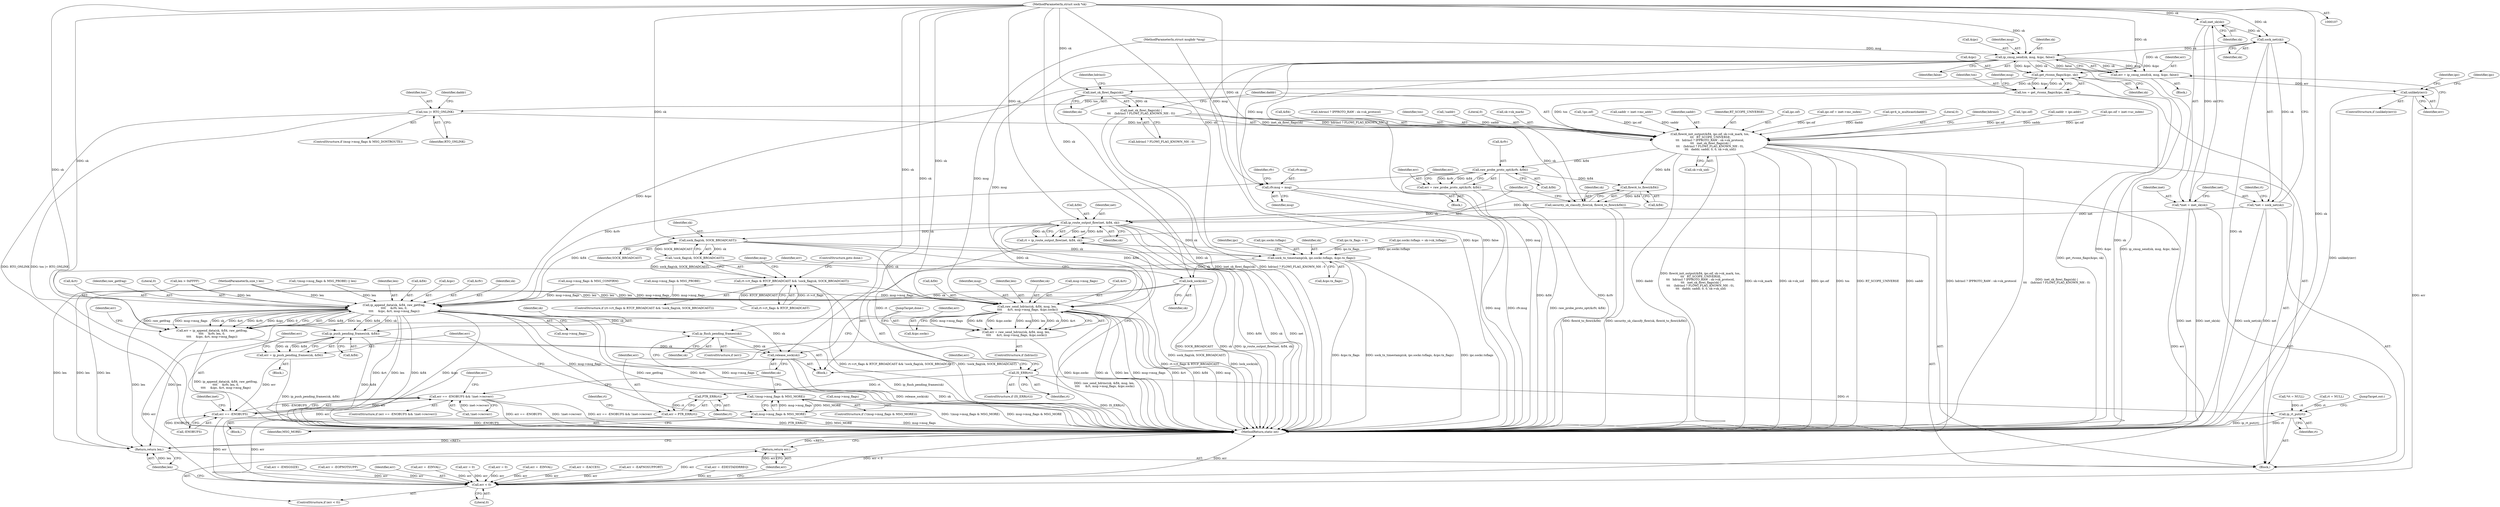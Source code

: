 digraph "0_linux_8f659a03a0ba9289b9aeb9b4470e6fb263d6f483@pointer" {
"1000115" [label="(Call,inet_sk(sk))"];
"1000108" [label="(MethodParameterIn,struct sock *sk)"];
"1000113" [label="(Call,*inet = inet_sk(sk))"];
"1000120" [label="(Call,sock_net(sk))"];
"1000118" [label="(Call,*net = sock_net(sk))"];
"1000499" [label="(Call,ip_route_output_flow(net, &fl4, sk))"];
"1000497" [label="(Call,rt = ip_route_output_flow(net, &fl4, sk))"];
"1000505" [label="(Call,IS_ERR(rt))"];
"1000510" [label="(Call,PTR_ERR(rt))"];
"1000508" [label="(Call,err = PTR_ERR(rt))"];
"1000649" [label="(Call,err < 0)"];
"1000652" [label="(Return,return err;)"];
"1000645" [label="(Call,ip_rt_put(rt))"];
"1000528" [label="(Call,sock_flag(sk, SOCK_BROADCAST))"];
"1000527" [label="(Call,!sock_flag(sk, SOCK_BROADCAST))"];
"1000521" [label="(Call,rt->rt_flags & RTCF_BROADCAST && !sock_flag(sk, SOCK_BROADCAST))"];
"1000544" [label="(Call,raw_send_hdrinc(sk, &fl4, msg, len,\n \t\t\t\t      &rt, msg->msg_flags, &ipc.sockc))"];
"1000542" [label="(Call,err = raw_send_hdrinc(sk, &fl4, msg, len,\n \t\t\t\t      &rt, msg->msg_flags, &ipc.sockc))"];
"1000654" [label="(Return,return len;)"];
"1000561" [label="(Call,sock_tx_timestamp(sk, ipc.sockc.tsflags, &ipc.tx_flags))"];
"1000584" [label="(Call,lock_sock(sk))"];
"1000588" [label="(Call,ip_append_data(sk, &fl4, raw_getfrag,\n\t\t\t\t     &rfv, len, 0,\n\t\t\t\t     &ipc, &rt, msg->msg_flags))"];
"1000586" [label="(Call,err = ip_append_data(sk, &fl4, raw_getfrag,\n\t\t\t\t     &rfv, len, 0,\n\t\t\t\t     &ipc, &rt, msg->msg_flags))"];
"1000606" [label="(Call,ip_flush_pending_frames(sk))"];
"1000636" [label="(Call,release_sock(sk))"];
"1000611" [label="(Call,msg->msg_flags & MSG_MORE)"];
"1000610" [label="(Call,!(msg->msg_flags & MSG_MORE))"];
"1000619" [label="(Call,ip_push_pending_frames(sk, &fl4))"];
"1000617" [label="(Call,err = ip_push_pending_frames(sk, &fl4))"];
"1000625" [label="(Call,err == -ENOBUFS)"];
"1000624" [label="(Call,err == -ENOBUFS && !inet->recverr)"];
"1000280" [label="(Call,ip_cmsg_send(sk, msg, &ipc, false))"];
"1000278" [label="(Call,err = ip_cmsg_send(sk, msg, &ipc, false))"];
"1000287" [label="(Call,unlikely(err))"];
"1000387" [label="(Call,get_rtconn_flags(&ipc, sk))"];
"1000385" [label="(Call,tos = get_rtconn_flags(&ipc, sk))"];
"1000397" [label="(Call,tos |= RTO_ONLINK)"];
"1000437" [label="(Call,flowi4_init_output(&fl4, ipc.oif, sk->sk_mark, tos,\n \t\t\t   RT_SCOPE_UNIVERSE,\n\t\t\t   hdrincl ? IPPROTO_RAW : sk->sk_protocol,\n \t\t\t   inet_sk_flowi_flags(sk) |\n\t\t\t    (hdrincl ? FLOWI_FLAG_KNOWN_NH : 0),\n \t\t\t   daddr, saddr, 0, 0, sk->sk_uid))"];
"1000484" [label="(Call,raw_probe_proto_opt(&rfv, &fl4))"];
"1000482" [label="(Call,err = raw_probe_proto_opt(&rfv, &fl4))"];
"1000494" [label="(Call,flowi4_to_flowi(&fl4))"];
"1000492" [label="(Call,security_sk_classify_flow(sk, flowi4_to_flowi(&fl4)))"];
"1000455" [label="(Call,inet_sk_flowi_flags(sk))"];
"1000454" [label="(Call,inet_sk_flowi_flags(sk) |\n\t\t\t    (hdrincl ? FLOWI_FLAG_KNOWN_NH : 0))"];
"1000472" [label="(Call,rfv.msg = msg)"];
"1000561" [label="(Call,sock_tx_timestamp(sk, ipc.sockc.tsflags, &ipc.tx_flags))"];
"1000108" [label="(MethodParameterIn,struct sock *sk)"];
"1000494" [label="(Call,flowi4_to_flowi(&fl4))"];
"1000482" [label="(Call,err = raw_probe_proto_opt(&rfv, &fl4))"];
"1000109" [label="(MethodParameterIn,struct msghdr *msg)"];
"1000391" [label="(ControlStructure,if (msg->msg_flags & MSG_DONTROUTE))"];
"1000401" [label="(Call,ipv4_is_multicast(daddr))"];
"1000509" [label="(Identifier,err)"];
"1000464" [label="(Literal,0)"];
"1000114" [label="(Identifier,inet)"];
"1000288" [label="(Identifier,err)"];
"1000533" [label="(Call,msg->msg_flags & MSG_CONFIRM)"];
"1000120" [label="(Call,sock_net(sk))"];
"1000595" [label="(Identifier,len)"];
"1000286" [label="(ControlStructure,if (unlikely(err)))"];
"1000402" [label="(Identifier,daddr)"];
"1000590" [label="(Call,&fl4)"];
"1000506" [label="(Identifier,rt)"];
"1000686" [label="(MethodReturn,static int)"];
"1000500" [label="(Identifier,net)"];
"1000528" [label="(Call,sock_flag(sk, SOCK_BROADCAST))"];
"1000555" [label="(Call,&ipc.sockc)"];
"1000487" [label="(Call,&fl4)"];
"1000495" [label="(Call,&fl4)"];
"1000568" [label="(Call,&ipc.tx_flags)"];
"1000675" [label="(Call,msg->msg_flags & MSG_PROBE)"];
"1000485" [label="(Call,&rfv)"];
"1000492" [label="(Call,security_sk_classify_flow(sk, flowi4_to_flowi(&fl4)))"];
"1000505" [label="(Call,IS_ERR(rt))"];
"1000470" [label="(Identifier,hdrincl)"];
"1000586" [label="(Call,err = ip_append_data(sk, &fl4, raw_getfrag,\n\t\t\t\t     &rfv, len, 0,\n\t\t\t\t     &ipc, &rt, msg->msg_flags))"];
"1000601" [label="(Call,msg->msg_flags)"];
"1000139" [label="(Call,err = -EMSGSIZE)"];
"1000517" [label="(Identifier,err)"];
"1000153" [label="(Call,err = -EOPNOTSUPP)"];
"1000615" [label="(Identifier,MSG_MORE)"];
"1000285" [label="(Identifier,false)"];
"1000116" [label="(Identifier,sk)"];
"1000542" [label="(Call,err = raw_send_hdrinc(sk, &fl4, msg, len,\n \t\t\t\t      &rt, msg->msg_flags, &ipc.sockc))"];
"1000625" [label="(Call,err == -ENOBUFS)"];
"1000479" [label="(Identifier,rfv)"];
"1000277" [label="(Block,)"];
"1000437" [label="(Call,flowi4_init_output(&fl4, ipc.oif, sk->sk_mark, tos,\n \t\t\t   RT_SCOPE_UNIVERSE,\n\t\t\t   hdrincl ? IPPROTO_RAW : sk->sk_protocol,\n \t\t\t   inet_sk_flowi_flags(sk) |\n\t\t\t    (hdrincl ? FLOWI_FLAG_KNOWN_NH : 0),\n \t\t\t   daddr, saddr, 0, 0, sk->sk_uid))"];
"1000605" [label="(Identifier,err)"];
"1000504" [label="(ControlStructure,if (IS_ERR(rt)))"];
"1000650" [label="(Identifier,err)"];
"1000125" [label="(Identifier,rt)"];
"1000530" [label="(Identifier,SOCK_BROADCAST)"];
"1000645" [label="(Call,ip_rt_put(rt))"];
"1000455" [label="(Call,inet_sk_flowi_flags(sk))"];
"1000513" [label="(Identifier,rt)"];
"1000611" [label="(Call,msg->msg_flags & MSG_MORE)"];
"1000620" [label="(Identifier,sk)"];
"1000454" [label="(Call,inet_sk_flowi_flags(sk) |\n\t\t\t    (hdrincl ? FLOWI_FLAG_KNOWN_NH : 0))"];
"1000405" [label="(Call,!ipc.oif)"];
"1000461" [label="(Identifier,daddr)"];
"1000302" [label="(Call,saddr = ipc.addr)"];
"1000634" [label="(Identifier,err)"];
"1000587" [label="(Identifier,err)"];
"1000498" [label="(Identifier,rt)"];
"1000356" [label="(Call,err = -EINVAL)"];
"1000297" [label="(Identifier,ipc)"];
"1000144" [label="(Call,len > 0xFFFF)"];
"1000597" [label="(Call,&ipc)"];
"1000118" [label="(Call,*net = sock_net(sk))"];
"1000531" [label="(ControlStructure,goto done;)"];
"1000637" [label="(Identifier,sk)"];
"1000623" [label="(ControlStructure,if (err == -ENOBUFS && !inet->recverr))"];
"1000483" [label="(Identifier,err)"];
"1000575" [label="(Identifier,ipc)"];
"1000636" [label="(Call,release_sock(sk))"];
"1000550" [label="(Call,&rt)"];
"1000546" [label="(Call,&fl4)"];
"1000493" [label="(Identifier,sk)"];
"1000607" [label="(Identifier,sk)"];
"1000499" [label="(Call,ip_route_output_flow(net, &fl4, sk))"];
"1000618" [label="(Identifier,err)"];
"1000633" [label="(Call,err = 0)"];
"1000535" [label="(Identifier,msg)"];
"1000280" [label="(Call,ip_cmsg_send(sk, msg, &ipc, false))"];
"1000617" [label="(Call,err = ip_push_pending_frames(sk, &fl4))"];
"1000682" [label="(Call,err = 0)"];
"1000593" [label="(Call,&rfv)"];
"1000169" [label="(Call,err = -EINVAL)"];
"1000589" [label="(Identifier,sk)"];
"1000521" [label="(Call,rt->rt_flags & RTCF_BROADCAST && !sock_flag(sk, SOCK_BROADCAST))"];
"1000386" [label="(Identifier,tos)"];
"1000430" [label="(Call,ipc.oif = inet->uc_index)"];
"1000438" [label="(Call,&fl4)"];
"1000448" [label="(Call,hdrincl ? IPPROTO_RAW : sk->sk_protocol)"];
"1000446" [label="(Identifier,tos)"];
"1000292" [label="(Identifier,ipc)"];
"1000417" [label="(Call,!saddr)"];
"1000497" [label="(Call,rt = ip_route_output_flow(net, &fl4, sk))"];
"1000385" [label="(Call,tos = get_rtconn_flags(&ipc, sk))"];
"1000529" [label="(Identifier,sk)"];
"1000463" [label="(Literal,0)"];
"1000507" [label="(Block,)"];
"1000443" [label="(Call,sk->sk_mark)"];
"1000279" [label="(Identifier,err)"];
"1000115" [label="(Call,inet_sk(sk))"];
"1000110" [label="(MethodParameterIn,size_t len)"];
"1000616" [label="(Block,)"];
"1000631" [label="(Identifier,inet)"];
"1000599" [label="(Call,&rt)"];
"1000585" [label="(Identifier,sk)"];
"1000426" [label="(Call,!ipc.oif)"];
"1000588" [label="(Call,ip_append_data(sk, &fl4, raw_getfrag,\n\t\t\t\t     &rfv, len, 0,\n\t\t\t\t     &ipc, &rt, msg->msg_flags))"];
"1000113" [label="(Call,*inet = inet_sk(sk))"];
"1000511" [label="(Identifier,rt)"];
"1000520" [label="(ControlStructure,if (rt->rt_flags & RTCF_BROADCAST && !sock_flag(sk, SOCK_BROADCAST)))"];
"1000629" [label="(Call,!inet->recverr)"];
"1000387" [label="(Call,get_rtconn_flags(&ipc, sk))"];
"1000516" [label="(Call,err = -EACCES)"];
"1000548" [label="(Identifier,msg)"];
"1000419" [label="(Call,saddr = inet->mc_addr)"];
"1000457" [label="(Call,hdrincl ? FLOWI_FLAG_KNOWN_NH : 0)"];
"1000627" [label="(Call,-ENOBUFS)"];
"1000510" [label="(Call,PTR_ERR(rt))"];
"1000626" [label="(Identifier,err)"];
"1000195" [label="(Call,err = -EAFNOSUPPORT)"];
"1000673" [label="(Call,!(msg->msg_flags & MSG_PROBE) || len)"];
"1000501" [label="(Call,&fl4)"];
"1000609" [label="(ControlStructure,if (!(msg->msg_flags & MSG_MORE)))"];
"1000646" [label="(Identifier,rt)"];
"1000584" [label="(Call,lock_sock(sk))"];
"1000397" [label="(Call,tos |= RTO_ONLINK)"];
"1000462" [label="(Identifier,saddr)"];
"1000624" [label="(Call,err == -ENOBUFS && !inet->recverr)"];
"1000549" [label="(Identifier,len)"];
"1000399" [label="(Identifier,RTO_ONLINK)"];
"1000619" [label="(Call,ip_push_pending_frames(sk, &fl4))"];
"1000503" [label="(Identifier,sk)"];
"1000456" [label="(Identifier,sk)"];
"1000648" [label="(ControlStructure,if (err < 0))"];
"1000471" [label="(Block,)"];
"1000111" [label="(Block,)"];
"1000283" [label="(Call,&ipc)"];
"1000638" [label="(JumpTarget,done:)"];
"1000563" [label="(Call,ipc.sockc.tsflags)"];
"1000476" [label="(Identifier,msg)"];
"1000394" [label="(Identifier,msg)"];
"1000652" [label="(Return,return err;)"];
"1000655" [label="(Identifier,len)"];
"1000465" [label="(Call,sk->sk_uid)"];
"1000654" [label="(Return,return len;)"];
"1000278" [label="(Call,err = ip_cmsg_send(sk, msg, &ipc, false))"];
"1000545" [label="(Identifier,sk)"];
"1000604" [label="(ControlStructure,if (err))"];
"1000447" [label="(Identifier,RT_SCOPE_UNIVERSE)"];
"1000560" [label="(Block,)"];
"1000649" [label="(Call,err < 0)"];
"1000119" [label="(Identifier,net)"];
"1000647" [label="(JumpTarget,out:)"];
"1000213" [label="(Call,err = -EDESTADDRREQ)"];
"1000124" [label="(Call,*rt = NULL)"];
"1000651" [label="(Literal,0)"];
"1000512" [label="(Call,rt = NULL)"];
"1000440" [label="(Call,ipc.oif)"];
"1000527" [label="(Call,!sock_flag(sk, SOCK_BROADCAST))"];
"1000522" [label="(Call,rt->rt_flags & RTCF_BROADCAST)"];
"1000552" [label="(Call,msg->msg_flags)"];
"1000388" [label="(Call,&ipc)"];
"1000398" [label="(Identifier,tos)"];
"1000621" [label="(Call,&fl4)"];
"1000281" [label="(Identifier,sk)"];
"1000390" [label="(Identifier,sk)"];
"1000540" [label="(ControlStructure,if (hdrincl))"];
"1000562" [label="(Identifier,sk)"];
"1000610" [label="(Call,!(msg->msg_flags & MSG_MORE))"];
"1000282" [label="(Identifier,msg)"];
"1000287" [label="(Call,unlikely(err))"];
"1000544" [label="(Call,raw_send_hdrinc(sk, &fl4, msg, len,\n \t\t\t\t      &rt, msg->msg_flags, &ipc.sockc))"];
"1000606" [label="(Call,ip_flush_pending_frames(sk))"];
"1000592" [label="(Identifier,raw_getfrag)"];
"1000596" [label="(Literal,0)"];
"1000472" [label="(Call,rfv.msg = msg)"];
"1000458" [label="(Identifier,hdrincl)"];
"1000543" [label="(Identifier,err)"];
"1000612" [label="(Call,msg->msg_flags)"];
"1000508" [label="(Call,err = PTR_ERR(rt))"];
"1000250" [label="(Call,ipc.tx_flags = 0)"];
"1000484" [label="(Call,raw_probe_proto_opt(&rfv, &fl4))"];
"1000473" [label="(Call,rfv.msg)"];
"1000653" [label="(Identifier,err)"];
"1000409" [label="(Call,ipc.oif = inet->mc_index)"];
"1000229" [label="(Call,ipc.sockc.tsflags = sk->sk_tsflags)"];
"1000490" [label="(Identifier,err)"];
"1000121" [label="(Identifier,sk)"];
"1000115" -> "1000113"  [label="AST: "];
"1000115" -> "1000116"  [label="CFG: "];
"1000116" -> "1000115"  [label="AST: "];
"1000113" -> "1000115"  [label="CFG: "];
"1000115" -> "1000113"  [label="DDG: sk"];
"1000108" -> "1000115"  [label="DDG: sk"];
"1000115" -> "1000120"  [label="DDG: sk"];
"1000108" -> "1000107"  [label="AST: "];
"1000108" -> "1000686"  [label="DDG: sk"];
"1000108" -> "1000120"  [label="DDG: sk"];
"1000108" -> "1000280"  [label="DDG: sk"];
"1000108" -> "1000387"  [label="DDG: sk"];
"1000108" -> "1000455"  [label="DDG: sk"];
"1000108" -> "1000492"  [label="DDG: sk"];
"1000108" -> "1000499"  [label="DDG: sk"];
"1000108" -> "1000528"  [label="DDG: sk"];
"1000108" -> "1000544"  [label="DDG: sk"];
"1000108" -> "1000561"  [label="DDG: sk"];
"1000108" -> "1000584"  [label="DDG: sk"];
"1000108" -> "1000588"  [label="DDG: sk"];
"1000108" -> "1000606"  [label="DDG: sk"];
"1000108" -> "1000619"  [label="DDG: sk"];
"1000108" -> "1000636"  [label="DDG: sk"];
"1000113" -> "1000111"  [label="AST: "];
"1000114" -> "1000113"  [label="AST: "];
"1000119" -> "1000113"  [label="CFG: "];
"1000113" -> "1000686"  [label="DDG: inet"];
"1000113" -> "1000686"  [label="DDG: inet_sk(sk)"];
"1000120" -> "1000118"  [label="AST: "];
"1000120" -> "1000121"  [label="CFG: "];
"1000121" -> "1000120"  [label="AST: "];
"1000118" -> "1000120"  [label="CFG: "];
"1000120" -> "1000686"  [label="DDG: sk"];
"1000120" -> "1000118"  [label="DDG: sk"];
"1000120" -> "1000280"  [label="DDG: sk"];
"1000120" -> "1000387"  [label="DDG: sk"];
"1000118" -> "1000111"  [label="AST: "];
"1000119" -> "1000118"  [label="AST: "];
"1000125" -> "1000118"  [label="CFG: "];
"1000118" -> "1000686"  [label="DDG: sock_net(sk)"];
"1000118" -> "1000686"  [label="DDG: net"];
"1000118" -> "1000499"  [label="DDG: net"];
"1000499" -> "1000497"  [label="AST: "];
"1000499" -> "1000503"  [label="CFG: "];
"1000500" -> "1000499"  [label="AST: "];
"1000501" -> "1000499"  [label="AST: "];
"1000503" -> "1000499"  [label="AST: "];
"1000497" -> "1000499"  [label="CFG: "];
"1000499" -> "1000686"  [label="DDG: sk"];
"1000499" -> "1000686"  [label="DDG: net"];
"1000499" -> "1000686"  [label="DDG: &fl4"];
"1000499" -> "1000497"  [label="DDG: net"];
"1000499" -> "1000497"  [label="DDG: &fl4"];
"1000499" -> "1000497"  [label="DDG: sk"];
"1000494" -> "1000499"  [label="DDG: &fl4"];
"1000492" -> "1000499"  [label="DDG: sk"];
"1000499" -> "1000528"  [label="DDG: sk"];
"1000499" -> "1000544"  [label="DDG: sk"];
"1000499" -> "1000544"  [label="DDG: &fl4"];
"1000499" -> "1000561"  [label="DDG: sk"];
"1000499" -> "1000588"  [label="DDG: &fl4"];
"1000497" -> "1000111"  [label="AST: "];
"1000498" -> "1000497"  [label="AST: "];
"1000506" -> "1000497"  [label="CFG: "];
"1000497" -> "1000686"  [label="DDG: ip_route_output_flow(net, &fl4, sk)"];
"1000497" -> "1000505"  [label="DDG: rt"];
"1000505" -> "1000504"  [label="AST: "];
"1000505" -> "1000506"  [label="CFG: "];
"1000506" -> "1000505"  [label="AST: "];
"1000509" -> "1000505"  [label="CFG: "];
"1000517" -> "1000505"  [label="CFG: "];
"1000505" -> "1000686"  [label="DDG: IS_ERR(rt)"];
"1000505" -> "1000510"  [label="DDG: rt"];
"1000505" -> "1000645"  [label="DDG: rt"];
"1000510" -> "1000508"  [label="AST: "];
"1000510" -> "1000511"  [label="CFG: "];
"1000511" -> "1000510"  [label="AST: "];
"1000508" -> "1000510"  [label="CFG: "];
"1000510" -> "1000508"  [label="DDG: rt"];
"1000508" -> "1000507"  [label="AST: "];
"1000509" -> "1000508"  [label="AST: "];
"1000513" -> "1000508"  [label="CFG: "];
"1000508" -> "1000686"  [label="DDG: PTR_ERR(rt)"];
"1000508" -> "1000649"  [label="DDG: err"];
"1000649" -> "1000648"  [label="AST: "];
"1000649" -> "1000651"  [label="CFG: "];
"1000650" -> "1000649"  [label="AST: "];
"1000651" -> "1000649"  [label="AST: "];
"1000653" -> "1000649"  [label="CFG: "];
"1000655" -> "1000649"  [label="CFG: "];
"1000649" -> "1000686"  [label="DDG: err < 0"];
"1000649" -> "1000686"  [label="DDG: err"];
"1000625" -> "1000649"  [label="DDG: err"];
"1000139" -> "1000649"  [label="DDG: err"];
"1000586" -> "1000649"  [label="DDG: err"];
"1000542" -> "1000649"  [label="DDG: err"];
"1000153" -> "1000649"  [label="DDG: err"];
"1000287" -> "1000649"  [label="DDG: err"];
"1000169" -> "1000649"  [label="DDG: err"];
"1000516" -> "1000649"  [label="DDG: err"];
"1000682" -> "1000649"  [label="DDG: err"];
"1000356" -> "1000649"  [label="DDG: err"];
"1000482" -> "1000649"  [label="DDG: err"];
"1000213" -> "1000649"  [label="DDG: err"];
"1000195" -> "1000649"  [label="DDG: err"];
"1000633" -> "1000649"  [label="DDG: err"];
"1000649" -> "1000652"  [label="DDG: err"];
"1000652" -> "1000648"  [label="AST: "];
"1000652" -> "1000653"  [label="CFG: "];
"1000653" -> "1000652"  [label="AST: "];
"1000686" -> "1000652"  [label="CFG: "];
"1000652" -> "1000686"  [label="DDG: <RET>"];
"1000653" -> "1000652"  [label="DDG: err"];
"1000645" -> "1000111"  [label="AST: "];
"1000645" -> "1000646"  [label="CFG: "];
"1000646" -> "1000645"  [label="AST: "];
"1000647" -> "1000645"  [label="CFG: "];
"1000645" -> "1000686"  [label="DDG: rt"];
"1000645" -> "1000686"  [label="DDG: ip_rt_put(rt)"];
"1000124" -> "1000645"  [label="DDG: rt"];
"1000512" -> "1000645"  [label="DDG: rt"];
"1000528" -> "1000527"  [label="AST: "];
"1000528" -> "1000530"  [label="CFG: "];
"1000529" -> "1000528"  [label="AST: "];
"1000530" -> "1000528"  [label="AST: "];
"1000527" -> "1000528"  [label="CFG: "];
"1000528" -> "1000686"  [label="DDG: SOCK_BROADCAST"];
"1000528" -> "1000686"  [label="DDG: sk"];
"1000528" -> "1000527"  [label="DDG: sk"];
"1000528" -> "1000527"  [label="DDG: SOCK_BROADCAST"];
"1000528" -> "1000544"  [label="DDG: sk"];
"1000528" -> "1000561"  [label="DDG: sk"];
"1000527" -> "1000521"  [label="AST: "];
"1000521" -> "1000527"  [label="CFG: "];
"1000527" -> "1000686"  [label="DDG: sock_flag(sk, SOCK_BROADCAST)"];
"1000527" -> "1000521"  [label="DDG: sock_flag(sk, SOCK_BROADCAST)"];
"1000521" -> "1000520"  [label="AST: "];
"1000521" -> "1000522"  [label="CFG: "];
"1000522" -> "1000521"  [label="AST: "];
"1000531" -> "1000521"  [label="CFG: "];
"1000535" -> "1000521"  [label="CFG: "];
"1000521" -> "1000686"  [label="DDG: rt->rt_flags & RTCF_BROADCAST"];
"1000521" -> "1000686"  [label="DDG: rt->rt_flags & RTCF_BROADCAST && !sock_flag(sk, SOCK_BROADCAST)"];
"1000521" -> "1000686"  [label="DDG: !sock_flag(sk, SOCK_BROADCAST)"];
"1000522" -> "1000521"  [label="DDG: rt->rt_flags"];
"1000522" -> "1000521"  [label="DDG: RTCF_BROADCAST"];
"1000544" -> "1000542"  [label="AST: "];
"1000544" -> "1000555"  [label="CFG: "];
"1000545" -> "1000544"  [label="AST: "];
"1000546" -> "1000544"  [label="AST: "];
"1000548" -> "1000544"  [label="AST: "];
"1000549" -> "1000544"  [label="AST: "];
"1000550" -> "1000544"  [label="AST: "];
"1000552" -> "1000544"  [label="AST: "];
"1000555" -> "1000544"  [label="AST: "];
"1000542" -> "1000544"  [label="CFG: "];
"1000544" -> "1000686"  [label="DDG: &rt"];
"1000544" -> "1000686"  [label="DDG: msg"];
"1000544" -> "1000686"  [label="DDG: &fl4"];
"1000544" -> "1000686"  [label="DDG: &ipc.sockc"];
"1000544" -> "1000686"  [label="DDG: sk"];
"1000544" -> "1000686"  [label="DDG: len"];
"1000544" -> "1000686"  [label="DDG: msg->msg_flags"];
"1000544" -> "1000542"  [label="DDG: msg->msg_flags"];
"1000544" -> "1000542"  [label="DDG: &fl4"];
"1000544" -> "1000542"  [label="DDG: &ipc.sockc"];
"1000544" -> "1000542"  [label="DDG: msg"];
"1000544" -> "1000542"  [label="DDG: len"];
"1000544" -> "1000542"  [label="DDG: sk"];
"1000544" -> "1000542"  [label="DDG: &rt"];
"1000280" -> "1000544"  [label="DDG: msg"];
"1000109" -> "1000544"  [label="DDG: msg"];
"1000673" -> "1000544"  [label="DDG: len"];
"1000144" -> "1000544"  [label="DDG: len"];
"1000110" -> "1000544"  [label="DDG: len"];
"1000675" -> "1000544"  [label="DDG: msg->msg_flags"];
"1000533" -> "1000544"  [label="DDG: msg->msg_flags"];
"1000544" -> "1000654"  [label="DDG: len"];
"1000542" -> "1000540"  [label="AST: "];
"1000543" -> "1000542"  [label="AST: "];
"1000638" -> "1000542"  [label="CFG: "];
"1000542" -> "1000686"  [label="DDG: raw_send_hdrinc(sk, &fl4, msg, len,\n \t\t\t\t      &rt, msg->msg_flags, &ipc.sockc)"];
"1000654" -> "1000111"  [label="AST: "];
"1000654" -> "1000655"  [label="CFG: "];
"1000655" -> "1000654"  [label="AST: "];
"1000686" -> "1000654"  [label="CFG: "];
"1000654" -> "1000686"  [label="DDG: <RET>"];
"1000655" -> "1000654"  [label="DDG: len"];
"1000588" -> "1000654"  [label="DDG: len"];
"1000673" -> "1000654"  [label="DDG: len"];
"1000144" -> "1000654"  [label="DDG: len"];
"1000110" -> "1000654"  [label="DDG: len"];
"1000561" -> "1000560"  [label="AST: "];
"1000561" -> "1000568"  [label="CFG: "];
"1000562" -> "1000561"  [label="AST: "];
"1000563" -> "1000561"  [label="AST: "];
"1000568" -> "1000561"  [label="AST: "];
"1000575" -> "1000561"  [label="CFG: "];
"1000561" -> "1000686"  [label="DDG: ipc.sockc.tsflags"];
"1000561" -> "1000686"  [label="DDG: &ipc.tx_flags"];
"1000561" -> "1000686"  [label="DDG: sock_tx_timestamp(sk, ipc.sockc.tsflags, &ipc.tx_flags)"];
"1000229" -> "1000561"  [label="DDG: ipc.sockc.tsflags"];
"1000250" -> "1000561"  [label="DDG: ipc.tx_flags"];
"1000561" -> "1000584"  [label="DDG: sk"];
"1000584" -> "1000560"  [label="AST: "];
"1000584" -> "1000585"  [label="CFG: "];
"1000585" -> "1000584"  [label="AST: "];
"1000587" -> "1000584"  [label="CFG: "];
"1000584" -> "1000686"  [label="DDG: lock_sock(sk)"];
"1000584" -> "1000588"  [label="DDG: sk"];
"1000588" -> "1000586"  [label="AST: "];
"1000588" -> "1000601"  [label="CFG: "];
"1000589" -> "1000588"  [label="AST: "];
"1000590" -> "1000588"  [label="AST: "];
"1000592" -> "1000588"  [label="AST: "];
"1000593" -> "1000588"  [label="AST: "];
"1000595" -> "1000588"  [label="AST: "];
"1000596" -> "1000588"  [label="AST: "];
"1000597" -> "1000588"  [label="AST: "];
"1000599" -> "1000588"  [label="AST: "];
"1000601" -> "1000588"  [label="AST: "];
"1000586" -> "1000588"  [label="CFG: "];
"1000588" -> "1000686"  [label="DDG: &rt"];
"1000588" -> "1000686"  [label="DDG: len"];
"1000588" -> "1000686"  [label="DDG: &fl4"];
"1000588" -> "1000686"  [label="DDG: &ipc"];
"1000588" -> "1000686"  [label="DDG: raw_getfrag"];
"1000588" -> "1000686"  [label="DDG: &rfv"];
"1000588" -> "1000686"  [label="DDG: msg->msg_flags"];
"1000588" -> "1000586"  [label="DDG: &fl4"];
"1000588" -> "1000586"  [label="DDG: len"];
"1000588" -> "1000586"  [label="DDG: raw_getfrag"];
"1000588" -> "1000586"  [label="DDG: msg->msg_flags"];
"1000588" -> "1000586"  [label="DDG: sk"];
"1000588" -> "1000586"  [label="DDG: &rt"];
"1000588" -> "1000586"  [label="DDG: &rfv"];
"1000588" -> "1000586"  [label="DDG: &ipc"];
"1000588" -> "1000586"  [label="DDG: 0"];
"1000484" -> "1000588"  [label="DDG: &rfv"];
"1000673" -> "1000588"  [label="DDG: len"];
"1000144" -> "1000588"  [label="DDG: len"];
"1000110" -> "1000588"  [label="DDG: len"];
"1000387" -> "1000588"  [label="DDG: &ipc"];
"1000675" -> "1000588"  [label="DDG: msg->msg_flags"];
"1000533" -> "1000588"  [label="DDG: msg->msg_flags"];
"1000588" -> "1000606"  [label="DDG: sk"];
"1000588" -> "1000611"  [label="DDG: msg->msg_flags"];
"1000588" -> "1000619"  [label="DDG: sk"];
"1000588" -> "1000619"  [label="DDG: &fl4"];
"1000588" -> "1000636"  [label="DDG: sk"];
"1000586" -> "1000560"  [label="AST: "];
"1000587" -> "1000586"  [label="AST: "];
"1000605" -> "1000586"  [label="CFG: "];
"1000586" -> "1000686"  [label="DDG: ip_append_data(sk, &fl4, raw_getfrag,\n\t\t\t\t     &rfv, len, 0,\n\t\t\t\t     &ipc, &rt, msg->msg_flags)"];
"1000606" -> "1000604"  [label="AST: "];
"1000606" -> "1000607"  [label="CFG: "];
"1000607" -> "1000606"  [label="AST: "];
"1000637" -> "1000606"  [label="CFG: "];
"1000606" -> "1000686"  [label="DDG: ip_flush_pending_frames(sk)"];
"1000606" -> "1000636"  [label="DDG: sk"];
"1000636" -> "1000560"  [label="AST: "];
"1000636" -> "1000637"  [label="CFG: "];
"1000637" -> "1000636"  [label="AST: "];
"1000638" -> "1000636"  [label="CFG: "];
"1000636" -> "1000686"  [label="DDG: sk"];
"1000636" -> "1000686"  [label="DDG: release_sock(sk)"];
"1000619" -> "1000636"  [label="DDG: sk"];
"1000611" -> "1000610"  [label="AST: "];
"1000611" -> "1000615"  [label="CFG: "];
"1000612" -> "1000611"  [label="AST: "];
"1000615" -> "1000611"  [label="AST: "];
"1000610" -> "1000611"  [label="CFG: "];
"1000611" -> "1000686"  [label="DDG: MSG_MORE"];
"1000611" -> "1000686"  [label="DDG: msg->msg_flags"];
"1000611" -> "1000610"  [label="DDG: msg->msg_flags"];
"1000611" -> "1000610"  [label="DDG: MSG_MORE"];
"1000610" -> "1000609"  [label="AST: "];
"1000618" -> "1000610"  [label="CFG: "];
"1000637" -> "1000610"  [label="CFG: "];
"1000610" -> "1000686"  [label="DDG: !(msg->msg_flags & MSG_MORE)"];
"1000610" -> "1000686"  [label="DDG: msg->msg_flags & MSG_MORE"];
"1000619" -> "1000617"  [label="AST: "];
"1000619" -> "1000621"  [label="CFG: "];
"1000620" -> "1000619"  [label="AST: "];
"1000621" -> "1000619"  [label="AST: "];
"1000617" -> "1000619"  [label="CFG: "];
"1000619" -> "1000686"  [label="DDG: &fl4"];
"1000619" -> "1000617"  [label="DDG: sk"];
"1000619" -> "1000617"  [label="DDG: &fl4"];
"1000617" -> "1000616"  [label="AST: "];
"1000618" -> "1000617"  [label="AST: "];
"1000626" -> "1000617"  [label="CFG: "];
"1000617" -> "1000686"  [label="DDG: ip_push_pending_frames(sk, &fl4)"];
"1000617" -> "1000625"  [label="DDG: err"];
"1000625" -> "1000624"  [label="AST: "];
"1000625" -> "1000627"  [label="CFG: "];
"1000626" -> "1000625"  [label="AST: "];
"1000627" -> "1000625"  [label="AST: "];
"1000631" -> "1000625"  [label="CFG: "];
"1000624" -> "1000625"  [label="CFG: "];
"1000625" -> "1000686"  [label="DDG: -ENOBUFS"];
"1000625" -> "1000624"  [label="DDG: err"];
"1000625" -> "1000624"  [label="DDG: -ENOBUFS"];
"1000627" -> "1000625"  [label="DDG: ENOBUFS"];
"1000624" -> "1000623"  [label="AST: "];
"1000624" -> "1000629"  [label="CFG: "];
"1000629" -> "1000624"  [label="AST: "];
"1000634" -> "1000624"  [label="CFG: "];
"1000637" -> "1000624"  [label="CFG: "];
"1000624" -> "1000686"  [label="DDG: !inet->recverr"];
"1000624" -> "1000686"  [label="DDG: err == -ENOBUFS && !inet->recverr"];
"1000624" -> "1000686"  [label="DDG: err == -ENOBUFS"];
"1000629" -> "1000624"  [label="DDG: inet->recverr"];
"1000280" -> "1000278"  [label="AST: "];
"1000280" -> "1000285"  [label="CFG: "];
"1000281" -> "1000280"  [label="AST: "];
"1000282" -> "1000280"  [label="AST: "];
"1000283" -> "1000280"  [label="AST: "];
"1000285" -> "1000280"  [label="AST: "];
"1000278" -> "1000280"  [label="CFG: "];
"1000280" -> "1000686"  [label="DDG: false"];
"1000280" -> "1000686"  [label="DDG: msg"];
"1000280" -> "1000686"  [label="DDG: sk"];
"1000280" -> "1000686"  [label="DDG: &ipc"];
"1000280" -> "1000278"  [label="DDG: sk"];
"1000280" -> "1000278"  [label="DDG: msg"];
"1000280" -> "1000278"  [label="DDG: &ipc"];
"1000280" -> "1000278"  [label="DDG: false"];
"1000109" -> "1000280"  [label="DDG: msg"];
"1000280" -> "1000387"  [label="DDG: &ipc"];
"1000280" -> "1000387"  [label="DDG: sk"];
"1000280" -> "1000472"  [label="DDG: msg"];
"1000278" -> "1000277"  [label="AST: "];
"1000279" -> "1000278"  [label="AST: "];
"1000288" -> "1000278"  [label="CFG: "];
"1000278" -> "1000686"  [label="DDG: ip_cmsg_send(sk, msg, &ipc, false)"];
"1000278" -> "1000287"  [label="DDG: err"];
"1000287" -> "1000286"  [label="AST: "];
"1000287" -> "1000288"  [label="CFG: "];
"1000288" -> "1000287"  [label="AST: "];
"1000292" -> "1000287"  [label="CFG: "];
"1000297" -> "1000287"  [label="CFG: "];
"1000287" -> "1000686"  [label="DDG: unlikely(err)"];
"1000387" -> "1000385"  [label="AST: "];
"1000387" -> "1000390"  [label="CFG: "];
"1000388" -> "1000387"  [label="AST: "];
"1000390" -> "1000387"  [label="AST: "];
"1000385" -> "1000387"  [label="CFG: "];
"1000387" -> "1000686"  [label="DDG: &ipc"];
"1000387" -> "1000385"  [label="DDG: &ipc"];
"1000387" -> "1000385"  [label="DDG: sk"];
"1000387" -> "1000455"  [label="DDG: sk"];
"1000385" -> "1000111"  [label="AST: "];
"1000386" -> "1000385"  [label="AST: "];
"1000394" -> "1000385"  [label="CFG: "];
"1000385" -> "1000686"  [label="DDG: get_rtconn_flags(&ipc, sk)"];
"1000385" -> "1000397"  [label="DDG: tos"];
"1000385" -> "1000437"  [label="DDG: tos"];
"1000397" -> "1000391"  [label="AST: "];
"1000397" -> "1000399"  [label="CFG: "];
"1000398" -> "1000397"  [label="AST: "];
"1000399" -> "1000397"  [label="AST: "];
"1000402" -> "1000397"  [label="CFG: "];
"1000397" -> "1000686"  [label="DDG: tos |= RTO_ONLINK"];
"1000397" -> "1000686"  [label="DDG: RTO_ONLINK"];
"1000397" -> "1000437"  [label="DDG: tos"];
"1000437" -> "1000111"  [label="AST: "];
"1000437" -> "1000465"  [label="CFG: "];
"1000438" -> "1000437"  [label="AST: "];
"1000440" -> "1000437"  [label="AST: "];
"1000443" -> "1000437"  [label="AST: "];
"1000446" -> "1000437"  [label="AST: "];
"1000447" -> "1000437"  [label="AST: "];
"1000448" -> "1000437"  [label="AST: "];
"1000454" -> "1000437"  [label="AST: "];
"1000461" -> "1000437"  [label="AST: "];
"1000462" -> "1000437"  [label="AST: "];
"1000463" -> "1000437"  [label="AST: "];
"1000464" -> "1000437"  [label="AST: "];
"1000465" -> "1000437"  [label="AST: "];
"1000470" -> "1000437"  [label="CFG: "];
"1000437" -> "1000686"  [label="DDG: daddr"];
"1000437" -> "1000686"  [label="DDG: flowi4_init_output(&fl4, ipc.oif, sk->sk_mark, tos,\n \t\t\t   RT_SCOPE_UNIVERSE,\n\t\t\t   hdrincl ? IPPROTO_RAW : sk->sk_protocol,\n \t\t\t   inet_sk_flowi_flags(sk) |\n\t\t\t    (hdrincl ? FLOWI_FLAG_KNOWN_NH : 0),\n \t\t\t   daddr, saddr, 0, 0, sk->sk_uid)"];
"1000437" -> "1000686"  [label="DDG: sk->sk_mark"];
"1000437" -> "1000686"  [label="DDG: sk->sk_uid"];
"1000437" -> "1000686"  [label="DDG: ipc.oif"];
"1000437" -> "1000686"  [label="DDG: tos"];
"1000437" -> "1000686"  [label="DDG: RT_SCOPE_UNIVERSE"];
"1000437" -> "1000686"  [label="DDG: saddr"];
"1000437" -> "1000686"  [label="DDG: hdrincl ? IPPROTO_RAW : sk->sk_protocol"];
"1000437" -> "1000686"  [label="DDG: inet_sk_flowi_flags(sk) |\n\t\t\t    (hdrincl ? FLOWI_FLAG_KNOWN_NH : 0)"];
"1000426" -> "1000437"  [label="DDG: ipc.oif"];
"1000430" -> "1000437"  [label="DDG: ipc.oif"];
"1000409" -> "1000437"  [label="DDG: ipc.oif"];
"1000405" -> "1000437"  [label="DDG: ipc.oif"];
"1000454" -> "1000437"  [label="DDG: inet_sk_flowi_flags(sk)"];
"1000454" -> "1000437"  [label="DDG: hdrincl ? FLOWI_FLAG_KNOWN_NH : 0"];
"1000401" -> "1000437"  [label="DDG: daddr"];
"1000302" -> "1000437"  [label="DDG: saddr"];
"1000419" -> "1000437"  [label="DDG: saddr"];
"1000417" -> "1000437"  [label="DDG: saddr"];
"1000437" -> "1000484"  [label="DDG: &fl4"];
"1000437" -> "1000494"  [label="DDG: &fl4"];
"1000484" -> "1000482"  [label="AST: "];
"1000484" -> "1000487"  [label="CFG: "];
"1000485" -> "1000484"  [label="AST: "];
"1000487" -> "1000484"  [label="AST: "];
"1000482" -> "1000484"  [label="CFG: "];
"1000484" -> "1000686"  [label="DDG: &fl4"];
"1000484" -> "1000686"  [label="DDG: &rfv"];
"1000484" -> "1000482"  [label="DDG: &rfv"];
"1000484" -> "1000482"  [label="DDG: &fl4"];
"1000484" -> "1000494"  [label="DDG: &fl4"];
"1000482" -> "1000471"  [label="AST: "];
"1000483" -> "1000482"  [label="AST: "];
"1000490" -> "1000482"  [label="CFG: "];
"1000482" -> "1000686"  [label="DDG: raw_probe_proto_opt(&rfv, &fl4)"];
"1000494" -> "1000492"  [label="AST: "];
"1000494" -> "1000495"  [label="CFG: "];
"1000495" -> "1000494"  [label="AST: "];
"1000492" -> "1000494"  [label="CFG: "];
"1000494" -> "1000492"  [label="DDG: &fl4"];
"1000492" -> "1000111"  [label="AST: "];
"1000493" -> "1000492"  [label="AST: "];
"1000498" -> "1000492"  [label="CFG: "];
"1000492" -> "1000686"  [label="DDG: flowi4_to_flowi(&fl4)"];
"1000492" -> "1000686"  [label="DDG: security_sk_classify_flow(sk, flowi4_to_flowi(&fl4))"];
"1000455" -> "1000492"  [label="DDG: sk"];
"1000455" -> "1000454"  [label="AST: "];
"1000455" -> "1000456"  [label="CFG: "];
"1000456" -> "1000455"  [label="AST: "];
"1000458" -> "1000455"  [label="CFG: "];
"1000455" -> "1000686"  [label="DDG: sk"];
"1000455" -> "1000454"  [label="DDG: sk"];
"1000454" -> "1000457"  [label="CFG: "];
"1000457" -> "1000454"  [label="AST: "];
"1000461" -> "1000454"  [label="CFG: "];
"1000454" -> "1000686"  [label="DDG: inet_sk_flowi_flags(sk)"];
"1000454" -> "1000686"  [label="DDG: hdrincl ? FLOWI_FLAG_KNOWN_NH : 0"];
"1000472" -> "1000471"  [label="AST: "];
"1000472" -> "1000476"  [label="CFG: "];
"1000473" -> "1000472"  [label="AST: "];
"1000476" -> "1000472"  [label="AST: "];
"1000479" -> "1000472"  [label="CFG: "];
"1000472" -> "1000686"  [label="DDG: msg"];
"1000472" -> "1000686"  [label="DDG: rfv.msg"];
"1000109" -> "1000472"  [label="DDG: msg"];
}
